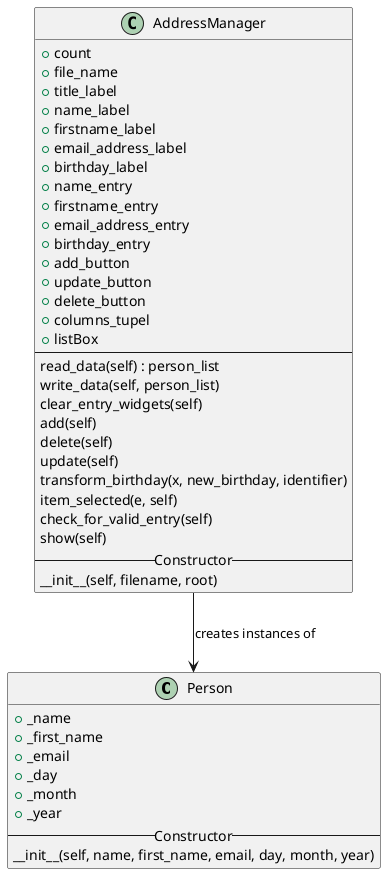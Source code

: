 @startuml classstructure_swe_exam

class Person{
    + _name
    + _first_name
    + _email
    + _day
    + _month
    + _year
    -- Constructor --
    __init__(self, name, first_name, email, day, month, year)
}

class AddressManager{
    + count
    + file_name
    + title_label
    + name_label
    + firstname_label
    + email_address_label
    + birthday_label
    + name_entry
    + firstname_entry
    + email_address_entry
    + birthday_entry
    + add_button
    + update_button
    + delete_button
    + columns_tupel
    + listBox
    --
    read_data(self) : person_list
    write_data(self, person_list)
    clear_entry_widgets(self)
    add(self)
    delete(self)
    update(self)
    transform_birthday(x, new_birthday, identifier)
    item_selected(e, self)
    check_for_valid_entry(self)
    show(self)
    -- Constructor --
    __init__(self, filename, root)
}

AddressManager --> Person: creates instances of

@enduml

